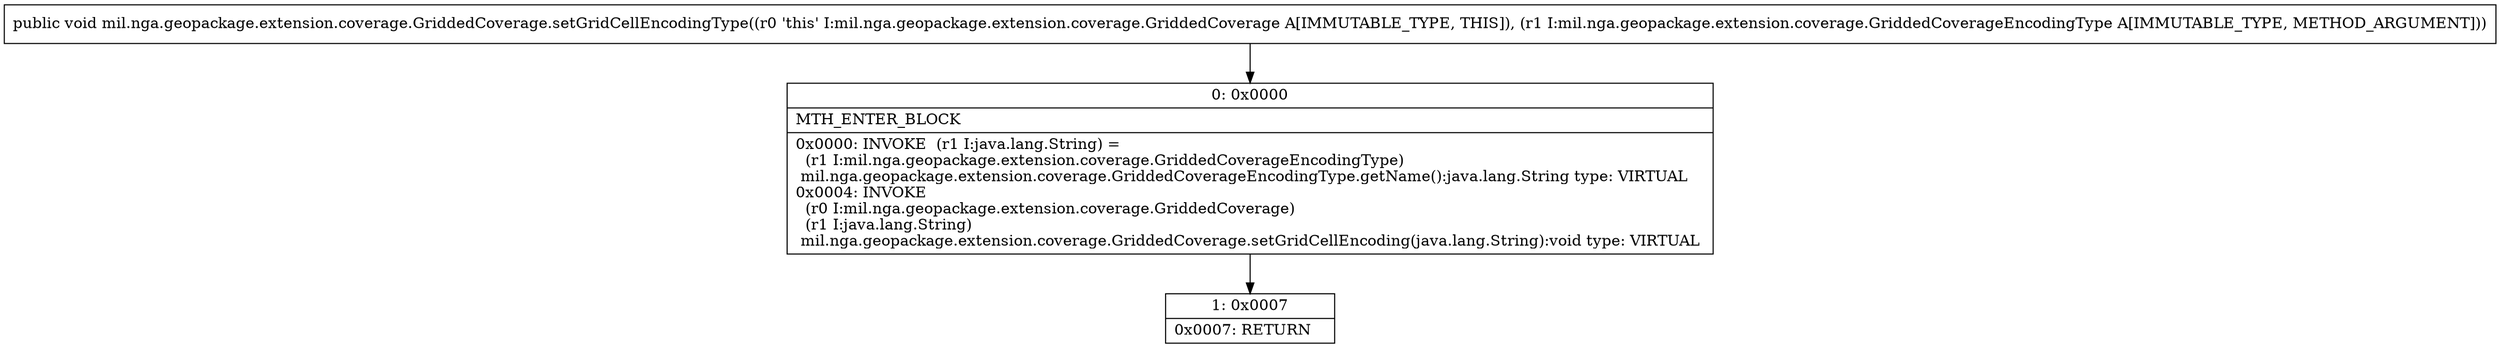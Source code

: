 digraph "CFG formil.nga.geopackage.extension.coverage.GriddedCoverage.setGridCellEncodingType(Lmil\/nga\/geopackage\/extension\/coverage\/GriddedCoverageEncodingType;)V" {
Node_0 [shape=record,label="{0\:\ 0x0000|MTH_ENTER_BLOCK\l|0x0000: INVOKE  (r1 I:java.lang.String) = \l  (r1 I:mil.nga.geopackage.extension.coverage.GriddedCoverageEncodingType)\l mil.nga.geopackage.extension.coverage.GriddedCoverageEncodingType.getName():java.lang.String type: VIRTUAL \l0x0004: INVOKE  \l  (r0 I:mil.nga.geopackage.extension.coverage.GriddedCoverage)\l  (r1 I:java.lang.String)\l mil.nga.geopackage.extension.coverage.GriddedCoverage.setGridCellEncoding(java.lang.String):void type: VIRTUAL \l}"];
Node_1 [shape=record,label="{1\:\ 0x0007|0x0007: RETURN   \l}"];
MethodNode[shape=record,label="{public void mil.nga.geopackage.extension.coverage.GriddedCoverage.setGridCellEncodingType((r0 'this' I:mil.nga.geopackage.extension.coverage.GriddedCoverage A[IMMUTABLE_TYPE, THIS]), (r1 I:mil.nga.geopackage.extension.coverage.GriddedCoverageEncodingType A[IMMUTABLE_TYPE, METHOD_ARGUMENT])) }"];
MethodNode -> Node_0;
Node_0 -> Node_1;
}

